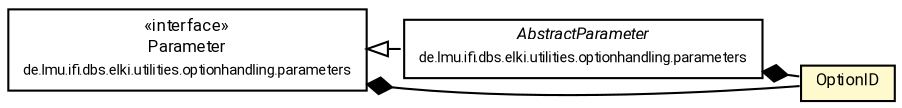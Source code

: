 #!/usr/local/bin/dot
#
# Class diagram 
# Generated by UMLGraph version R5_7_2-60-g0e99a6 (http://www.spinellis.gr/umlgraph/)
#

digraph G {
	graph [fontnames="svg"]
	edge [fontname="Roboto",fontsize=7,labelfontname="Roboto",labelfontsize=7,color="black"];
	node [fontname="Roboto",fontcolor="black",fontsize=8,shape=plaintext,margin=0,width=0,height=0];
	nodesep=0.15;
	ranksep=0.25;
	rankdir=LR;
	// de.lmu.ifi.dbs.elki.utilities.optionhandling.parameters.AbstractParameter<THIS extends de.lmu.ifi.dbs.elki.utilities.optionhandling.parameters.AbstractParameter<THIS, T>, T>
	c7725941 [label=<<table title="de.lmu.ifi.dbs.elki.utilities.optionhandling.parameters.AbstractParameter" border="0" cellborder="1" cellspacing="0" cellpadding="2" href="parameters/AbstractParameter.html" target="_parent">
		<tr><td><table border="0" cellspacing="0" cellpadding="1">
		<tr><td align="center" balign="center"> <font face="Roboto"><i>AbstractParameter</i></font> </td></tr>
		<tr><td align="center" balign="center"> <font face="Roboto" point-size="7.0">de.lmu.ifi.dbs.elki.utilities.optionhandling.parameters</font> </td></tr>
		</table></td></tr>
		</table>>, URL="parameters/AbstractParameter.html"];
	// de.lmu.ifi.dbs.elki.utilities.optionhandling.parameters.Parameter<T>
	c7725958 [label=<<table title="de.lmu.ifi.dbs.elki.utilities.optionhandling.parameters.Parameter" border="0" cellborder="1" cellspacing="0" cellpadding="2" href="parameters/Parameter.html" target="_parent">
		<tr><td><table border="0" cellspacing="0" cellpadding="1">
		<tr><td align="center" balign="center"> &#171;interface&#187; </td></tr>
		<tr><td align="center" balign="center"> <font face="Roboto">Parameter</font> </td></tr>
		<tr><td align="center" balign="center"> <font face="Roboto" point-size="7.0">de.lmu.ifi.dbs.elki.utilities.optionhandling.parameters</font> </td></tr>
		</table></td></tr>
		</table>>, URL="parameters/Parameter.html"];
	// de.lmu.ifi.dbs.elki.utilities.optionhandling.OptionID
	c7725974 [label=<<table title="de.lmu.ifi.dbs.elki.utilities.optionhandling.OptionID" border="0" cellborder="1" cellspacing="0" cellpadding="2" bgcolor="lemonChiffon" href="OptionID.html" target="_parent">
		<tr><td><table border="0" cellspacing="0" cellpadding="1">
		<tr><td align="center" balign="center"> <font face="Roboto">OptionID</font> </td></tr>
		</table></td></tr>
		</table>>, URL="OptionID.html"];
	// de.lmu.ifi.dbs.elki.utilities.optionhandling.parameters.AbstractParameter<THIS extends de.lmu.ifi.dbs.elki.utilities.optionhandling.parameters.AbstractParameter<THIS, T>, T> implements de.lmu.ifi.dbs.elki.utilities.optionhandling.parameters.Parameter<T>
	c7725958 -> c7725941 [arrowtail=empty,style=dashed,dir=back,weight=9];
	// de.lmu.ifi.dbs.elki.utilities.optionhandling.parameters.AbstractParameter<THIS extends de.lmu.ifi.dbs.elki.utilities.optionhandling.parameters.AbstractParameter<THIS, T>, T> composed de.lmu.ifi.dbs.elki.utilities.optionhandling.OptionID
	c7725941 -> c7725974 [arrowhead=none,arrowtail=diamond,dir=back,weight=6];
	// de.lmu.ifi.dbs.elki.utilities.optionhandling.parameters.Parameter<T> composed de.lmu.ifi.dbs.elki.utilities.optionhandling.OptionID
	c7725958 -> c7725974 [arrowhead=none,arrowtail=diamond,dir=back,weight=6];
}

